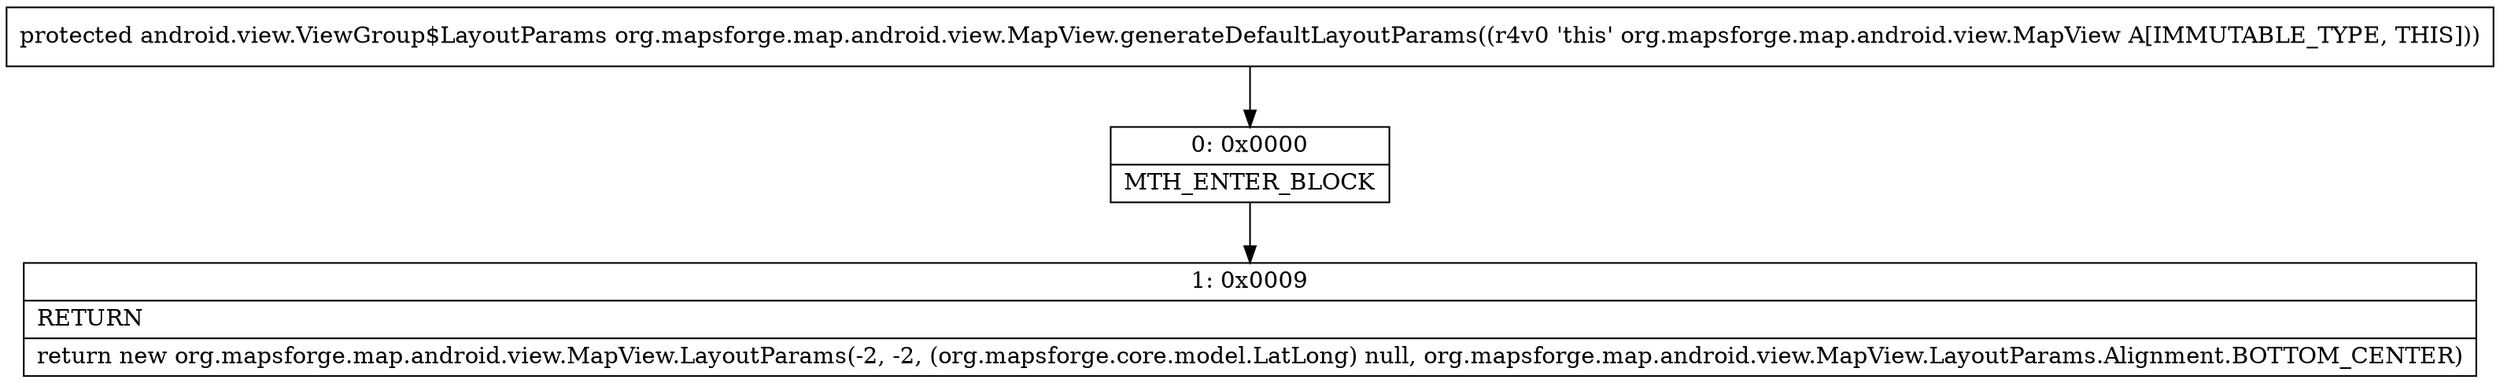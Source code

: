 digraph "CFG fororg.mapsforge.map.android.view.MapView.generateDefaultLayoutParams()Landroid\/view\/ViewGroup$LayoutParams;" {
Node_0 [shape=record,label="{0\:\ 0x0000|MTH_ENTER_BLOCK\l}"];
Node_1 [shape=record,label="{1\:\ 0x0009|RETURN\l|return new org.mapsforge.map.android.view.MapView.LayoutParams(\-2, \-2, (org.mapsforge.core.model.LatLong) null, org.mapsforge.map.android.view.MapView.LayoutParams.Alignment.BOTTOM_CENTER)\l}"];
MethodNode[shape=record,label="{protected android.view.ViewGroup$LayoutParams org.mapsforge.map.android.view.MapView.generateDefaultLayoutParams((r4v0 'this' org.mapsforge.map.android.view.MapView A[IMMUTABLE_TYPE, THIS])) }"];
MethodNode -> Node_0;
Node_0 -> Node_1;
}

